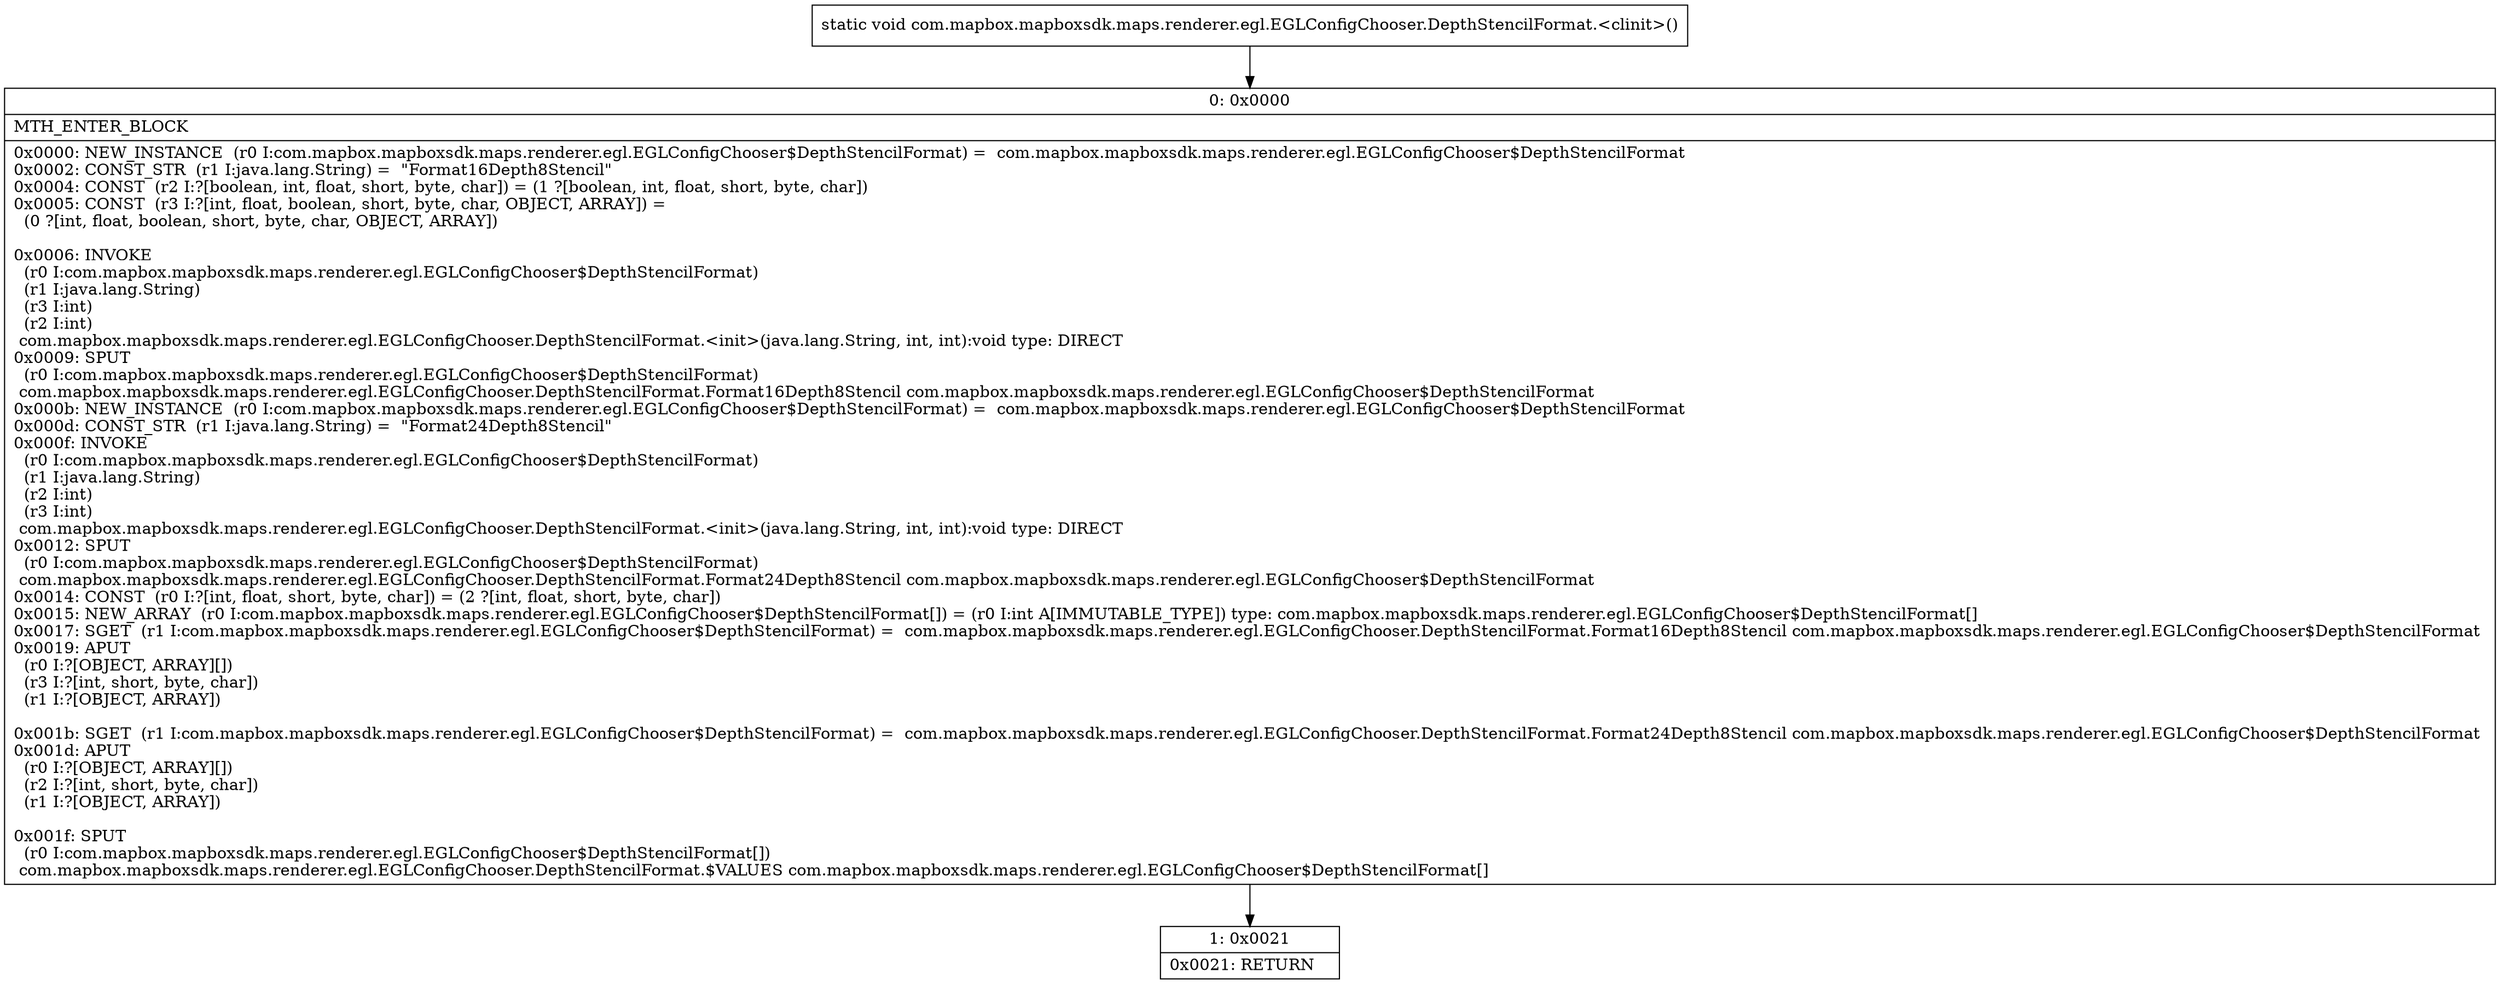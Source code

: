 digraph "CFG forcom.mapbox.mapboxsdk.maps.renderer.egl.EGLConfigChooser.DepthStencilFormat.\<clinit\>()V" {
Node_0 [shape=record,label="{0\:\ 0x0000|MTH_ENTER_BLOCK\l|0x0000: NEW_INSTANCE  (r0 I:com.mapbox.mapboxsdk.maps.renderer.egl.EGLConfigChooser$DepthStencilFormat) =  com.mapbox.mapboxsdk.maps.renderer.egl.EGLConfigChooser$DepthStencilFormat \l0x0002: CONST_STR  (r1 I:java.lang.String) =  \"Format16Depth8Stencil\" \l0x0004: CONST  (r2 I:?[boolean, int, float, short, byte, char]) = (1 ?[boolean, int, float, short, byte, char]) \l0x0005: CONST  (r3 I:?[int, float, boolean, short, byte, char, OBJECT, ARRAY]) = \l  (0 ?[int, float, boolean, short, byte, char, OBJECT, ARRAY])\l \l0x0006: INVOKE  \l  (r0 I:com.mapbox.mapboxsdk.maps.renderer.egl.EGLConfigChooser$DepthStencilFormat)\l  (r1 I:java.lang.String)\l  (r3 I:int)\l  (r2 I:int)\l com.mapbox.mapboxsdk.maps.renderer.egl.EGLConfigChooser.DepthStencilFormat.\<init\>(java.lang.String, int, int):void type: DIRECT \l0x0009: SPUT  \l  (r0 I:com.mapbox.mapboxsdk.maps.renderer.egl.EGLConfigChooser$DepthStencilFormat)\l com.mapbox.mapboxsdk.maps.renderer.egl.EGLConfigChooser.DepthStencilFormat.Format16Depth8Stencil com.mapbox.mapboxsdk.maps.renderer.egl.EGLConfigChooser$DepthStencilFormat \l0x000b: NEW_INSTANCE  (r0 I:com.mapbox.mapboxsdk.maps.renderer.egl.EGLConfigChooser$DepthStencilFormat) =  com.mapbox.mapboxsdk.maps.renderer.egl.EGLConfigChooser$DepthStencilFormat \l0x000d: CONST_STR  (r1 I:java.lang.String) =  \"Format24Depth8Stencil\" \l0x000f: INVOKE  \l  (r0 I:com.mapbox.mapboxsdk.maps.renderer.egl.EGLConfigChooser$DepthStencilFormat)\l  (r1 I:java.lang.String)\l  (r2 I:int)\l  (r3 I:int)\l com.mapbox.mapboxsdk.maps.renderer.egl.EGLConfigChooser.DepthStencilFormat.\<init\>(java.lang.String, int, int):void type: DIRECT \l0x0012: SPUT  \l  (r0 I:com.mapbox.mapboxsdk.maps.renderer.egl.EGLConfigChooser$DepthStencilFormat)\l com.mapbox.mapboxsdk.maps.renderer.egl.EGLConfigChooser.DepthStencilFormat.Format24Depth8Stencil com.mapbox.mapboxsdk.maps.renderer.egl.EGLConfigChooser$DepthStencilFormat \l0x0014: CONST  (r0 I:?[int, float, short, byte, char]) = (2 ?[int, float, short, byte, char]) \l0x0015: NEW_ARRAY  (r0 I:com.mapbox.mapboxsdk.maps.renderer.egl.EGLConfigChooser$DepthStencilFormat[]) = (r0 I:int A[IMMUTABLE_TYPE]) type: com.mapbox.mapboxsdk.maps.renderer.egl.EGLConfigChooser$DepthStencilFormat[] \l0x0017: SGET  (r1 I:com.mapbox.mapboxsdk.maps.renderer.egl.EGLConfigChooser$DepthStencilFormat) =  com.mapbox.mapboxsdk.maps.renderer.egl.EGLConfigChooser.DepthStencilFormat.Format16Depth8Stencil com.mapbox.mapboxsdk.maps.renderer.egl.EGLConfigChooser$DepthStencilFormat \l0x0019: APUT  \l  (r0 I:?[OBJECT, ARRAY][])\l  (r3 I:?[int, short, byte, char])\l  (r1 I:?[OBJECT, ARRAY])\l \l0x001b: SGET  (r1 I:com.mapbox.mapboxsdk.maps.renderer.egl.EGLConfigChooser$DepthStencilFormat) =  com.mapbox.mapboxsdk.maps.renderer.egl.EGLConfigChooser.DepthStencilFormat.Format24Depth8Stencil com.mapbox.mapboxsdk.maps.renderer.egl.EGLConfigChooser$DepthStencilFormat \l0x001d: APUT  \l  (r0 I:?[OBJECT, ARRAY][])\l  (r2 I:?[int, short, byte, char])\l  (r1 I:?[OBJECT, ARRAY])\l \l0x001f: SPUT  \l  (r0 I:com.mapbox.mapboxsdk.maps.renderer.egl.EGLConfigChooser$DepthStencilFormat[])\l com.mapbox.mapboxsdk.maps.renderer.egl.EGLConfigChooser.DepthStencilFormat.$VALUES com.mapbox.mapboxsdk.maps.renderer.egl.EGLConfigChooser$DepthStencilFormat[] \l}"];
Node_1 [shape=record,label="{1\:\ 0x0021|0x0021: RETURN   \l}"];
MethodNode[shape=record,label="{static void com.mapbox.mapboxsdk.maps.renderer.egl.EGLConfigChooser.DepthStencilFormat.\<clinit\>() }"];
MethodNode -> Node_0;
Node_0 -> Node_1;
}

